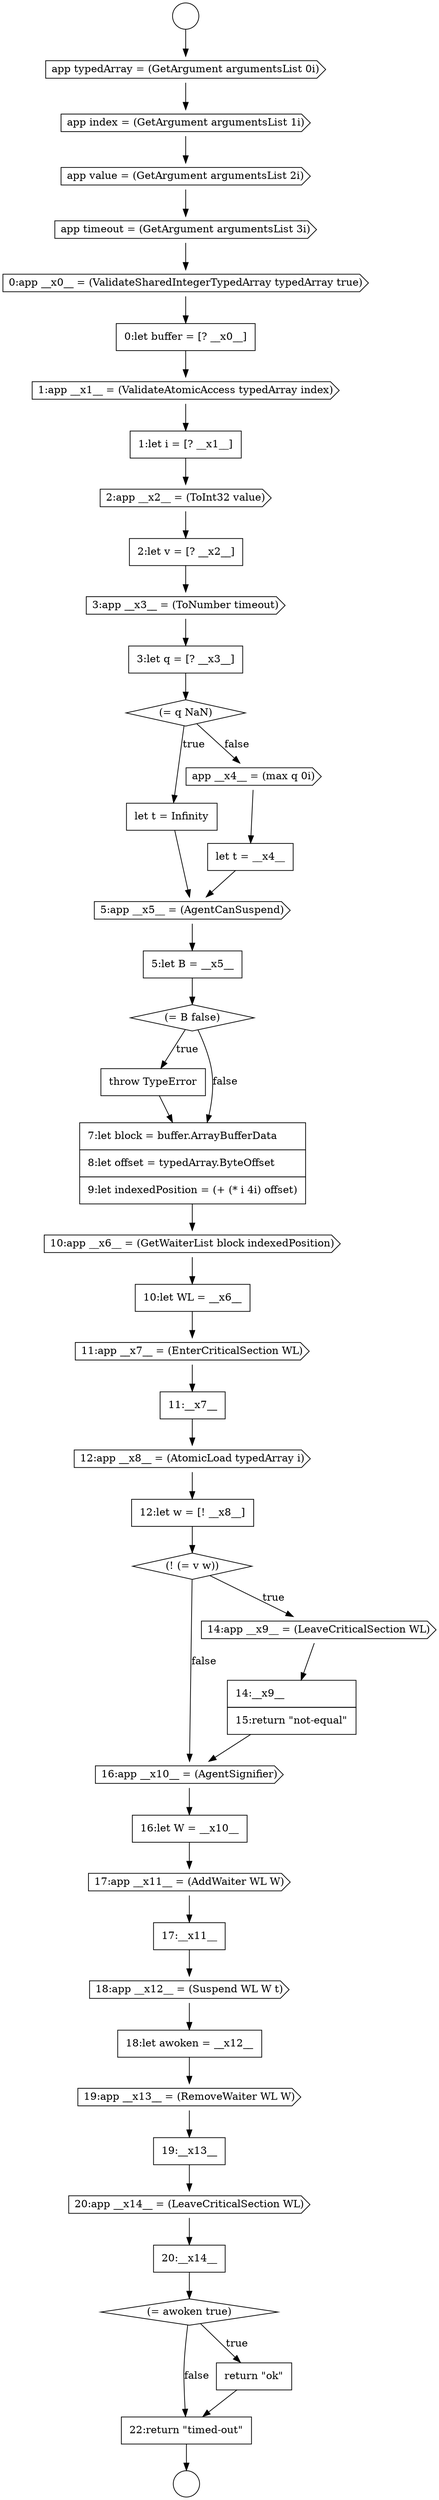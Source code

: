 digraph {
  node0 [shape=circle label=" " color="black" fillcolor="white" style=filled]
  node5 [shape=cds, label=<<font color="black">app timeout = (GetArgument argumentsList 3i)</font>> color="black" fillcolor="white" style=filled]
  node10 [shape=cds, label=<<font color="black">2:app __x2__ = (ToInt32 value)</font>> color="black" fillcolor="white" style=filled]
  node14 [shape=diamond, label=<<font color="black">(= q NaN)</font>> color="black" fillcolor="white" style=filled]
  node1 [shape=circle label=" " color="black" fillcolor="white" style=filled]
  node6 [shape=cds, label=<<font color="black">0:app __x0__ = (ValidateSharedIntegerTypedArray typedArray true)</font>> color="black" fillcolor="white" style=filled]
  node9 [shape=none, margin=0, label=<<font color="black">
    <table border="0" cellborder="1" cellspacing="0" cellpadding="10">
      <tr><td align="left">1:let i = [? __x1__]</td></tr>
    </table>
  </font>> color="black" fillcolor="white" style=filled]
  node2 [shape=cds, label=<<font color="black">app typedArray = (GetArgument argumentsList 0i)</font>> color="black" fillcolor="white" style=filled]
  node12 [shape=cds, label=<<font color="black">3:app __x3__ = (ToNumber timeout)</font>> color="black" fillcolor="white" style=filled]
  node18 [shape=cds, label=<<font color="black">5:app __x5__ = (AgentCanSuspend)</font>> color="black" fillcolor="white" style=filled]
  node8 [shape=cds, label=<<font color="black">1:app __x1__ = (ValidateAtomicAccess typedArray index)</font>> color="black" fillcolor="white" style=filled]
  node4 [shape=cds, label=<<font color="black">app value = (GetArgument argumentsList 2i)</font>> color="black" fillcolor="white" style=filled]
  node15 [shape=none, margin=0, label=<<font color="black">
    <table border="0" cellborder="1" cellspacing="0" cellpadding="10">
      <tr><td align="left">let t = Infinity</td></tr>
    </table>
  </font>> color="black" fillcolor="white" style=filled]
  node42 [shape=diamond, label=<<font color="black">(= awoken true)</font>> color="black" fillcolor="white" style=filled]
  node24 [shape=none, margin=0, label=<<font color="black">
    <table border="0" cellborder="1" cellspacing="0" cellpadding="10">
      <tr><td align="left">10:let WL = __x6__</td></tr>
    </table>
  </font>> color="black" fillcolor="white" style=filled]
  node37 [shape=none, margin=0, label=<<font color="black">
    <table border="0" cellborder="1" cellspacing="0" cellpadding="10">
      <tr><td align="left">18:let awoken = __x12__</td></tr>
    </table>
  </font>> color="black" fillcolor="white" style=filled]
  node25 [shape=cds, label=<<font color="black">11:app __x7__ = (EnterCriticalSection WL)</font>> color="black" fillcolor="white" style=filled]
  node20 [shape=diamond, label=<<font color="black">(= B false)</font>> color="black" fillcolor="white" style=filled]
  node29 [shape=diamond, label=<<font color="black">(! (= v w))</font>> color="black" fillcolor="white" style=filled]
  node21 [shape=none, margin=0, label=<<font color="black">
    <table border="0" cellborder="1" cellspacing="0" cellpadding="10">
      <tr><td align="left">throw TypeError</td></tr>
    </table>
  </font>> color="black" fillcolor="white" style=filled]
  node33 [shape=none, margin=0, label=<<font color="black">
    <table border="0" cellborder="1" cellspacing="0" cellpadding="10">
      <tr><td align="left">16:let W = __x10__</td></tr>
    </table>
  </font>> color="black" fillcolor="white" style=filled]
  node28 [shape=none, margin=0, label=<<font color="black">
    <table border="0" cellborder="1" cellspacing="0" cellpadding="10">
      <tr><td align="left">12:let w = [! __x8__]</td></tr>
    </table>
  </font>> color="black" fillcolor="white" style=filled]
  node38 [shape=cds, label=<<font color="black">19:app __x13__ = (RemoveWaiter WL W)</font>> color="black" fillcolor="white" style=filled]
  node13 [shape=none, margin=0, label=<<font color="black">
    <table border="0" cellborder="1" cellspacing="0" cellpadding="10">
      <tr><td align="left">3:let q = [? __x3__]</td></tr>
    </table>
  </font>> color="black" fillcolor="white" style=filled]
  node41 [shape=none, margin=0, label=<<font color="black">
    <table border="0" cellborder="1" cellspacing="0" cellpadding="10">
      <tr><td align="left">20:__x14__</td></tr>
    </table>
  </font>> color="black" fillcolor="white" style=filled]
  node17 [shape=none, margin=0, label=<<font color="black">
    <table border="0" cellborder="1" cellspacing="0" cellpadding="10">
      <tr><td align="left">let t = __x4__</td></tr>
    </table>
  </font>> color="black" fillcolor="white" style=filled]
  node32 [shape=cds, label=<<font color="black">16:app __x10__ = (AgentSignifier)</font>> color="black" fillcolor="white" style=filled]
  node34 [shape=cds, label=<<font color="black">17:app __x11__ = (AddWaiter WL W)</font>> color="black" fillcolor="white" style=filled]
  node22 [shape=none, margin=0, label=<<font color="black">
    <table border="0" cellborder="1" cellspacing="0" cellpadding="10">
      <tr><td align="left">7:let block = buffer.ArrayBufferData</td></tr>
      <tr><td align="left">8:let offset = typedArray.ByteOffset</td></tr>
      <tr><td align="left">9:let indexedPosition = (+ (* i 4i) offset)</td></tr>
    </table>
  </font>> color="black" fillcolor="white" style=filled]
  node44 [shape=none, margin=0, label=<<font color="black">
    <table border="0" cellborder="1" cellspacing="0" cellpadding="10">
      <tr><td align="left">22:return &quot;timed-out&quot;</td></tr>
    </table>
  </font>> color="black" fillcolor="white" style=filled]
  node27 [shape=cds, label=<<font color="black">12:app __x8__ = (AtomicLoad typedArray i)</font>> color="black" fillcolor="white" style=filled]
  node7 [shape=none, margin=0, label=<<font color="black">
    <table border="0" cellborder="1" cellspacing="0" cellpadding="10">
      <tr><td align="left">0:let buffer = [? __x0__]</td></tr>
    </table>
  </font>> color="black" fillcolor="white" style=filled]
  node39 [shape=none, margin=0, label=<<font color="black">
    <table border="0" cellborder="1" cellspacing="0" cellpadding="10">
      <tr><td align="left">19:__x13__</td></tr>
    </table>
  </font>> color="black" fillcolor="white" style=filled]
  node3 [shape=cds, label=<<font color="black">app index = (GetArgument argumentsList 1i)</font>> color="black" fillcolor="white" style=filled]
  node35 [shape=none, margin=0, label=<<font color="black">
    <table border="0" cellborder="1" cellspacing="0" cellpadding="10">
      <tr><td align="left">17:__x11__</td></tr>
    </table>
  </font>> color="black" fillcolor="white" style=filled]
  node16 [shape=cds, label=<<font color="black">app __x4__ = (max q 0i)</font>> color="black" fillcolor="white" style=filled]
  node31 [shape=none, margin=0, label=<<font color="black">
    <table border="0" cellborder="1" cellspacing="0" cellpadding="10">
      <tr><td align="left">14:__x9__</td></tr>
      <tr><td align="left">15:return &quot;not-equal&quot;</td></tr>
    </table>
  </font>> color="black" fillcolor="white" style=filled]
  node11 [shape=none, margin=0, label=<<font color="black">
    <table border="0" cellborder="1" cellspacing="0" cellpadding="10">
      <tr><td align="left">2:let v = [? __x2__]</td></tr>
    </table>
  </font>> color="black" fillcolor="white" style=filled]
  node43 [shape=none, margin=0, label=<<font color="black">
    <table border="0" cellborder="1" cellspacing="0" cellpadding="10">
      <tr><td align="left">return &quot;ok&quot;</td></tr>
    </table>
  </font>> color="black" fillcolor="white" style=filled]
  node40 [shape=cds, label=<<font color="black">20:app __x14__ = (LeaveCriticalSection WL)</font>> color="black" fillcolor="white" style=filled]
  node26 [shape=none, margin=0, label=<<font color="black">
    <table border="0" cellborder="1" cellspacing="0" cellpadding="10">
      <tr><td align="left">11:__x7__</td></tr>
    </table>
  </font>> color="black" fillcolor="white" style=filled]
  node23 [shape=cds, label=<<font color="black">10:app __x6__ = (GetWaiterList block indexedPosition)</font>> color="black" fillcolor="white" style=filled]
  node36 [shape=cds, label=<<font color="black">18:app __x12__ = (Suspend WL W t)</font>> color="black" fillcolor="white" style=filled]
  node30 [shape=cds, label=<<font color="black">14:app __x9__ = (LeaveCriticalSection WL)</font>> color="black" fillcolor="white" style=filled]
  node19 [shape=none, margin=0, label=<<font color="black">
    <table border="0" cellborder="1" cellspacing="0" cellpadding="10">
      <tr><td align="left">5:let B = __x5__</td></tr>
    </table>
  </font>> color="black" fillcolor="white" style=filled]
  node28 -> node29 [ color="black"]
  node2 -> node3 [ color="black"]
  node11 -> node12 [ color="black"]
  node12 -> node13 [ color="black"]
  node26 -> node27 [ color="black"]
  node25 -> node26 [ color="black"]
  node24 -> node25 [ color="black"]
  node16 -> node17 [ color="black"]
  node44 -> node1 [ color="black"]
  node38 -> node39 [ color="black"]
  node5 -> node6 [ color="black"]
  node3 -> node4 [ color="black"]
  node39 -> node40 [ color="black"]
  node7 -> node8 [ color="black"]
  node34 -> node35 [ color="black"]
  node18 -> node19 [ color="black"]
  node19 -> node20 [ color="black"]
  node13 -> node14 [ color="black"]
  node35 -> node36 [ color="black"]
  node0 -> node2 [ color="black"]
  node15 -> node18 [ color="black"]
  node36 -> node37 [ color="black"]
  node22 -> node23 [ color="black"]
  node6 -> node7 [ color="black"]
  node43 -> node44 [ color="black"]
  node9 -> node10 [ color="black"]
  node27 -> node28 [ color="black"]
  node37 -> node38 [ color="black"]
  node23 -> node24 [ color="black"]
  node31 -> node32 [ color="black"]
  node40 -> node41 [ color="black"]
  node30 -> node31 [ color="black"]
  node10 -> node11 [ color="black"]
  node42 -> node43 [label=<<font color="black">true</font>> color="black"]
  node42 -> node44 [label=<<font color="black">false</font>> color="black"]
  node29 -> node30 [label=<<font color="black">true</font>> color="black"]
  node29 -> node32 [label=<<font color="black">false</font>> color="black"]
  node20 -> node21 [label=<<font color="black">true</font>> color="black"]
  node20 -> node22 [label=<<font color="black">false</font>> color="black"]
  node4 -> node5 [ color="black"]
  node8 -> node9 [ color="black"]
  node21 -> node22 [ color="black"]
  node32 -> node33 [ color="black"]
  node17 -> node18 [ color="black"]
  node33 -> node34 [ color="black"]
  node14 -> node15 [label=<<font color="black">true</font>> color="black"]
  node14 -> node16 [label=<<font color="black">false</font>> color="black"]
  node41 -> node42 [ color="black"]
}
